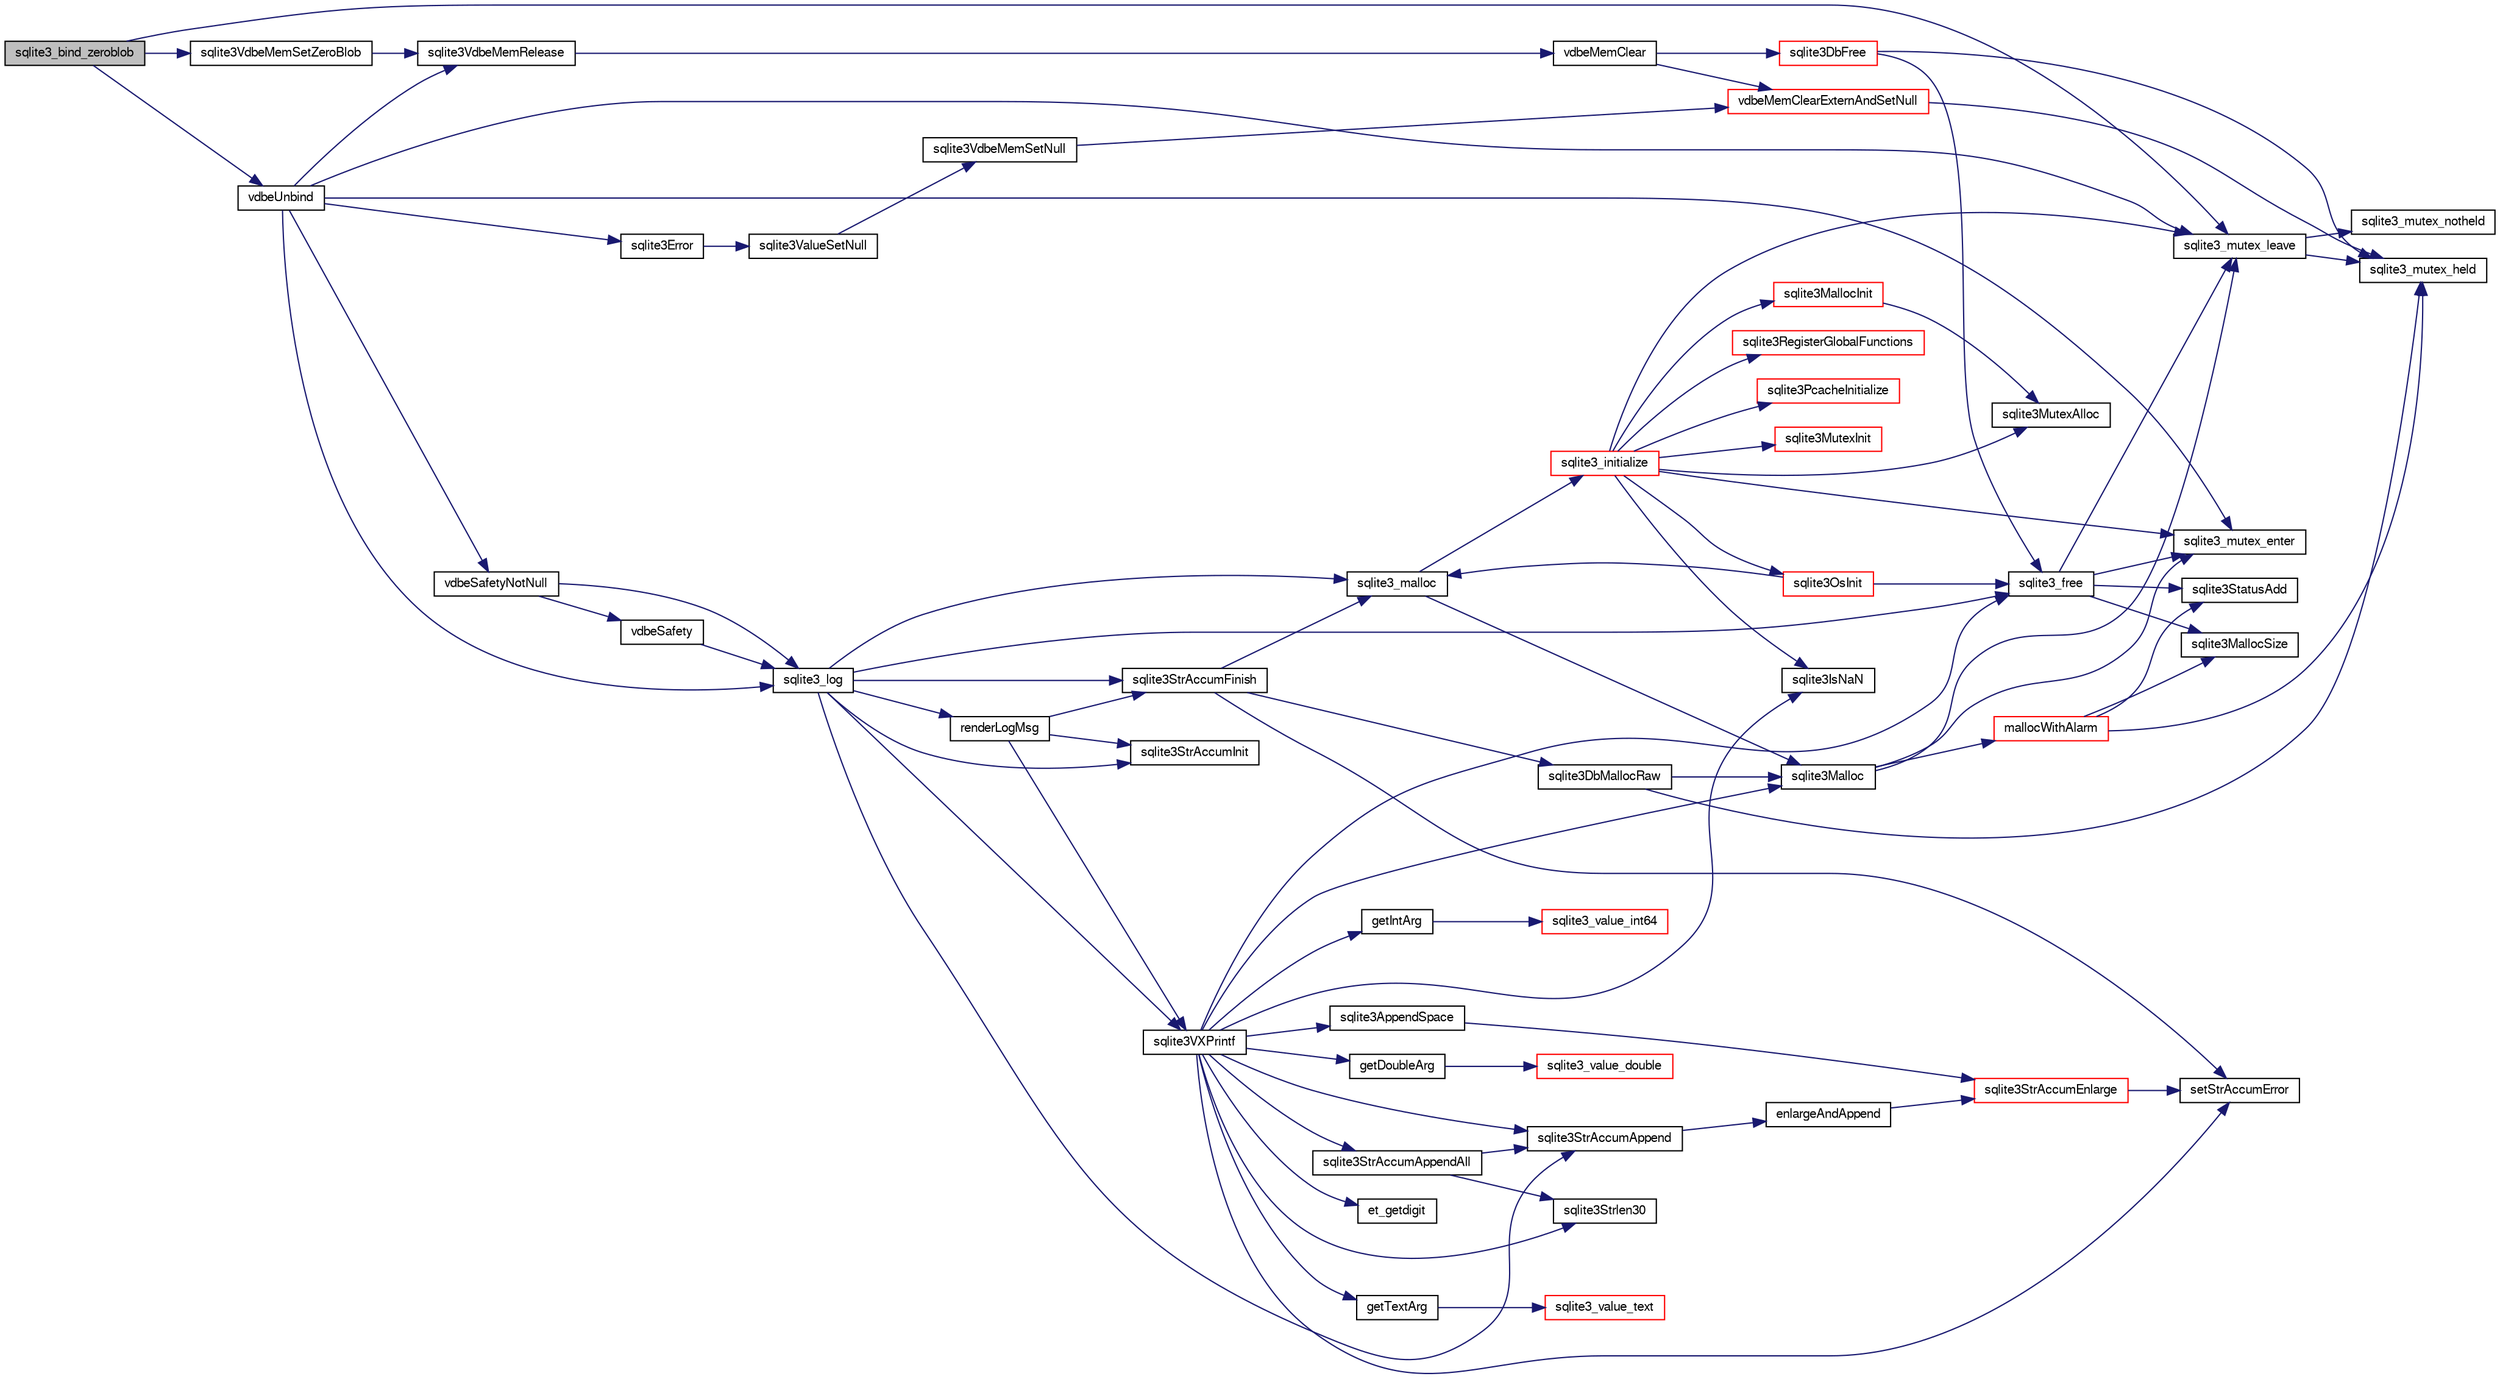 digraph "sqlite3_bind_zeroblob"
{
  edge [fontname="FreeSans",fontsize="10",labelfontname="FreeSans",labelfontsize="10"];
  node [fontname="FreeSans",fontsize="10",shape=record];
  rankdir="LR";
  Node8675 [label="sqlite3_bind_zeroblob",height=0.2,width=0.4,color="black", fillcolor="grey75", style="filled", fontcolor="black"];
  Node8675 -> Node8676 [color="midnightblue",fontsize="10",style="solid",fontname="FreeSans"];
  Node8676 [label="vdbeUnbind",height=0.2,width=0.4,color="black", fillcolor="white", style="filled",URL="$sqlite3_8c.html#ae3ca3d8a878660305a0efd0c73c9f064"];
  Node8676 -> Node8677 [color="midnightblue",fontsize="10",style="solid",fontname="FreeSans"];
  Node8677 [label="vdbeSafetyNotNull",height=0.2,width=0.4,color="black", fillcolor="white", style="filled",URL="$sqlite3_8c.html#a018448275e86f09d8af8033cec4cafdf"];
  Node8677 -> Node8678 [color="midnightblue",fontsize="10",style="solid",fontname="FreeSans"];
  Node8678 [label="sqlite3_log",height=0.2,width=0.4,color="black", fillcolor="white", style="filled",URL="$sqlite3_8c.html#a298c9699bf9c143662c6b1fec4b2dc3b"];
  Node8678 -> Node8679 [color="midnightblue",fontsize="10",style="solid",fontname="FreeSans"];
  Node8679 [label="renderLogMsg",height=0.2,width=0.4,color="black", fillcolor="white", style="filled",URL="$sqlite3_8c.html#a7a02b43ce0a27bb52085c7f446d115af"];
  Node8679 -> Node8680 [color="midnightblue",fontsize="10",style="solid",fontname="FreeSans"];
  Node8680 [label="sqlite3StrAccumInit",height=0.2,width=0.4,color="black", fillcolor="white", style="filled",URL="$sqlite3_8c.html#aabf95e113b9d54d519cd15a56215f560"];
  Node8679 -> Node8681 [color="midnightblue",fontsize="10",style="solid",fontname="FreeSans"];
  Node8681 [label="sqlite3VXPrintf",height=0.2,width=0.4,color="black", fillcolor="white", style="filled",URL="$sqlite3_8c.html#a63c25806c9bd4a2b76f9a0eb232c6bde"];
  Node8681 -> Node8682 [color="midnightblue",fontsize="10",style="solid",fontname="FreeSans"];
  Node8682 [label="sqlite3StrAccumAppend",height=0.2,width=0.4,color="black", fillcolor="white", style="filled",URL="$sqlite3_8c.html#a56664fa33def33c5a5245b623441d5e0"];
  Node8682 -> Node8683 [color="midnightblue",fontsize="10",style="solid",fontname="FreeSans"];
  Node8683 [label="enlargeAndAppend",height=0.2,width=0.4,color="black", fillcolor="white", style="filled",URL="$sqlite3_8c.html#a25b21e61dc0883d849890eaa8a18088a"];
  Node8683 -> Node8684 [color="midnightblue",fontsize="10",style="solid",fontname="FreeSans"];
  Node8684 [label="sqlite3StrAccumEnlarge",height=0.2,width=0.4,color="red", fillcolor="white", style="filled",URL="$sqlite3_8c.html#a38976500a97c69d65086eeccca82dd96"];
  Node8684 -> Node8685 [color="midnightblue",fontsize="10",style="solid",fontname="FreeSans"];
  Node8685 [label="setStrAccumError",height=0.2,width=0.4,color="black", fillcolor="white", style="filled",URL="$sqlite3_8c.html#a3dc479a1fc8ba1ab8edfe51f8a0b102c"];
  Node8681 -> Node8954 [color="midnightblue",fontsize="10",style="solid",fontname="FreeSans"];
  Node8954 [label="getIntArg",height=0.2,width=0.4,color="black", fillcolor="white", style="filled",URL="$sqlite3_8c.html#abff258963dbd9205fb299851a64c67be"];
  Node8954 -> Node8838 [color="midnightblue",fontsize="10",style="solid",fontname="FreeSans"];
  Node8838 [label="sqlite3_value_int64",height=0.2,width=0.4,color="red", fillcolor="white", style="filled",URL="$sqlite3_8c.html#ab38d8627f4750672e72712df0b709e0d"];
  Node8681 -> Node8700 [color="midnightblue",fontsize="10",style="solid",fontname="FreeSans"];
  Node8700 [label="sqlite3Malloc",height=0.2,width=0.4,color="black", fillcolor="white", style="filled",URL="$sqlite3_8c.html#a361a2eaa846b1885f123abe46f5d8b2b"];
  Node8700 -> Node8694 [color="midnightblue",fontsize="10",style="solid",fontname="FreeSans"];
  Node8694 [label="sqlite3_mutex_enter",height=0.2,width=0.4,color="black", fillcolor="white", style="filled",URL="$sqlite3_8c.html#a1c12cde690bd89f104de5cbad12a6bf5"];
  Node8700 -> Node8701 [color="midnightblue",fontsize="10",style="solid",fontname="FreeSans"];
  Node8701 [label="mallocWithAlarm",height=0.2,width=0.4,color="red", fillcolor="white", style="filled",URL="$sqlite3_8c.html#ab070d5cf8e48ec8a6a43cf025d48598b"];
  Node8701 -> Node8688 [color="midnightblue",fontsize="10",style="solid",fontname="FreeSans"];
  Node8688 [label="sqlite3_mutex_held",height=0.2,width=0.4,color="black", fillcolor="white", style="filled",URL="$sqlite3_8c.html#acf77da68932b6bc163c5e68547ecc3e7"];
  Node8701 -> Node8691 [color="midnightblue",fontsize="10",style="solid",fontname="FreeSans"];
  Node8691 [label="sqlite3MallocSize",height=0.2,width=0.4,color="black", fillcolor="white", style="filled",URL="$sqlite3_8c.html#acf5d2a5f35270bafb050bd2def576955"];
  Node8701 -> Node8695 [color="midnightblue",fontsize="10",style="solid",fontname="FreeSans"];
  Node8695 [label="sqlite3StatusAdd",height=0.2,width=0.4,color="black", fillcolor="white", style="filled",URL="$sqlite3_8c.html#afa029f93586aeab4cc85360905dae9cd"];
  Node8700 -> Node8696 [color="midnightblue",fontsize="10",style="solid",fontname="FreeSans"];
  Node8696 [label="sqlite3_mutex_leave",height=0.2,width=0.4,color="black", fillcolor="white", style="filled",URL="$sqlite3_8c.html#a5838d235601dbd3c1fa993555c6bcc93"];
  Node8696 -> Node8688 [color="midnightblue",fontsize="10",style="solid",fontname="FreeSans"];
  Node8696 -> Node8697 [color="midnightblue",fontsize="10",style="solid",fontname="FreeSans"];
  Node8697 [label="sqlite3_mutex_notheld",height=0.2,width=0.4,color="black", fillcolor="white", style="filled",URL="$sqlite3_8c.html#a83967c837c1c000d3b5adcfaa688f5dc"];
  Node8681 -> Node8685 [color="midnightblue",fontsize="10",style="solid",fontname="FreeSans"];
  Node8681 -> Node8955 [color="midnightblue",fontsize="10",style="solid",fontname="FreeSans"];
  Node8955 [label="getDoubleArg",height=0.2,width=0.4,color="black", fillcolor="white", style="filled",URL="$sqlite3_8c.html#a1cf25120072c85bd261983b24c12c3d9"];
  Node8955 -> Node8842 [color="midnightblue",fontsize="10",style="solid",fontname="FreeSans"];
  Node8842 [label="sqlite3_value_double",height=0.2,width=0.4,color="red", fillcolor="white", style="filled",URL="$sqlite3_8c.html#a3e50c1a2dd484a8b6911c9d163816b88"];
  Node8681 -> Node8847 [color="midnightblue",fontsize="10",style="solid",fontname="FreeSans"];
  Node8847 [label="sqlite3IsNaN",height=0.2,width=0.4,color="black", fillcolor="white", style="filled",URL="$sqlite3_8c.html#aed4d78203877c3486765ccbc7feebb50"];
  Node8681 -> Node8763 [color="midnightblue",fontsize="10",style="solid",fontname="FreeSans"];
  Node8763 [label="sqlite3Strlen30",height=0.2,width=0.4,color="black", fillcolor="white", style="filled",URL="$sqlite3_8c.html#a3dcd80ba41f1a308193dee74857b62a7"];
  Node8681 -> Node8956 [color="midnightblue",fontsize="10",style="solid",fontname="FreeSans"];
  Node8956 [label="et_getdigit",height=0.2,width=0.4,color="black", fillcolor="white", style="filled",URL="$sqlite3_8c.html#a40c5a308749ad07cc2397a53e081bff0"];
  Node8681 -> Node8957 [color="midnightblue",fontsize="10",style="solid",fontname="FreeSans"];
  Node8957 [label="getTextArg",height=0.2,width=0.4,color="black", fillcolor="white", style="filled",URL="$sqlite3_8c.html#afbb41850423ef20071cefaab0431e04d"];
  Node8957 -> Node8769 [color="midnightblue",fontsize="10",style="solid",fontname="FreeSans"];
  Node8769 [label="sqlite3_value_text",height=0.2,width=0.4,color="red", fillcolor="white", style="filled",URL="$sqlite3_8c.html#aef2ace3239e6dd59c74110faa70f8171"];
  Node8681 -> Node8958 [color="midnightblue",fontsize="10",style="solid",fontname="FreeSans"];
  Node8958 [label="sqlite3StrAccumAppendAll",height=0.2,width=0.4,color="black", fillcolor="white", style="filled",URL="$sqlite3_8c.html#acaf8f3e4f99a3c3a4a77e9c987547289"];
  Node8958 -> Node8682 [color="midnightblue",fontsize="10",style="solid",fontname="FreeSans"];
  Node8958 -> Node8763 [color="midnightblue",fontsize="10",style="solid",fontname="FreeSans"];
  Node8681 -> Node8959 [color="midnightblue",fontsize="10",style="solid",fontname="FreeSans"];
  Node8959 [label="sqlite3AppendSpace",height=0.2,width=0.4,color="black", fillcolor="white", style="filled",URL="$sqlite3_8c.html#aefd38a5afc0020d4a93855c3ee7c63a8"];
  Node8959 -> Node8684 [color="midnightblue",fontsize="10",style="solid",fontname="FreeSans"];
  Node8681 -> Node8693 [color="midnightblue",fontsize="10",style="solid",fontname="FreeSans"];
  Node8693 [label="sqlite3_free",height=0.2,width=0.4,color="black", fillcolor="white", style="filled",URL="$sqlite3_8c.html#a6552349e36a8a691af5487999ab09519"];
  Node8693 -> Node8694 [color="midnightblue",fontsize="10",style="solid",fontname="FreeSans"];
  Node8693 -> Node8695 [color="midnightblue",fontsize="10",style="solid",fontname="FreeSans"];
  Node8693 -> Node8691 [color="midnightblue",fontsize="10",style="solid",fontname="FreeSans"];
  Node8693 -> Node8696 [color="midnightblue",fontsize="10",style="solid",fontname="FreeSans"];
  Node8679 -> Node8790 [color="midnightblue",fontsize="10",style="solid",fontname="FreeSans"];
  Node8790 [label="sqlite3StrAccumFinish",height=0.2,width=0.4,color="black", fillcolor="white", style="filled",URL="$sqlite3_8c.html#adb7f26b10ac1b847db6f000ef4c2e2ba"];
  Node8790 -> Node8699 [color="midnightblue",fontsize="10",style="solid",fontname="FreeSans"];
  Node8699 [label="sqlite3DbMallocRaw",height=0.2,width=0.4,color="black", fillcolor="white", style="filled",URL="$sqlite3_8c.html#abbe8be0cf7175e11ddc3e2218fad924e"];
  Node8699 -> Node8688 [color="midnightblue",fontsize="10",style="solid",fontname="FreeSans"];
  Node8699 -> Node8700 [color="midnightblue",fontsize="10",style="solid",fontname="FreeSans"];
  Node8790 -> Node8765 [color="midnightblue",fontsize="10",style="solid",fontname="FreeSans"];
  Node8765 [label="sqlite3_malloc",height=0.2,width=0.4,color="black", fillcolor="white", style="filled",URL="$sqlite3_8c.html#ac79dba55fc32b6a840cf5a9769bce7cd"];
  Node8765 -> Node8706 [color="midnightblue",fontsize="10",style="solid",fontname="FreeSans"];
  Node8706 [label="sqlite3_initialize",height=0.2,width=0.4,color="red", fillcolor="white", style="filled",URL="$sqlite3_8c.html#ab0c0ee2d5d4cf8b28e9572296a8861df"];
  Node8706 -> Node8707 [color="midnightblue",fontsize="10",style="solid",fontname="FreeSans"];
  Node8707 [label="sqlite3MutexInit",height=0.2,width=0.4,color="red", fillcolor="white", style="filled",URL="$sqlite3_8c.html#a7906afcdd1cdb3d0007eb932398a1158"];
  Node8706 -> Node8725 [color="midnightblue",fontsize="10",style="solid",fontname="FreeSans"];
  Node8725 [label="sqlite3MutexAlloc",height=0.2,width=0.4,color="black", fillcolor="white", style="filled",URL="$sqlite3_8c.html#a0e3f432ee581f6876b590e7ad7e84e19"];
  Node8706 -> Node8694 [color="midnightblue",fontsize="10",style="solid",fontname="FreeSans"];
  Node8706 -> Node8726 [color="midnightblue",fontsize="10",style="solid",fontname="FreeSans"];
  Node8726 [label="sqlite3MallocInit",height=0.2,width=0.4,color="red", fillcolor="white", style="filled",URL="$sqlite3_8c.html#a9e06f9e7cad0d83ce80ab493c9533552"];
  Node8726 -> Node8725 [color="midnightblue",fontsize="10",style="solid",fontname="FreeSans"];
  Node8706 -> Node8696 [color="midnightblue",fontsize="10",style="solid",fontname="FreeSans"];
  Node8706 -> Node8766 [color="midnightblue",fontsize="10",style="solid",fontname="FreeSans"];
  Node8766 [label="sqlite3RegisterGlobalFunctions",height=0.2,width=0.4,color="red", fillcolor="white", style="filled",URL="$sqlite3_8c.html#a9f75bd111010f29e1b8d74344473c4ec"];
  Node8706 -> Node8947 [color="midnightblue",fontsize="10",style="solid",fontname="FreeSans"];
  Node8947 [label="sqlite3PcacheInitialize",height=0.2,width=0.4,color="red", fillcolor="white", style="filled",URL="$sqlite3_8c.html#a2902c61ddc88bea002c4d69fe4052b1f"];
  Node8706 -> Node8948 [color="midnightblue",fontsize="10",style="solid",fontname="FreeSans"];
  Node8948 [label="sqlite3OsInit",height=0.2,width=0.4,color="red", fillcolor="white", style="filled",URL="$sqlite3_8c.html#afeaa886fe1ca086a30fd278b1d069762"];
  Node8948 -> Node8765 [color="midnightblue",fontsize="10",style="solid",fontname="FreeSans"];
  Node8948 -> Node8693 [color="midnightblue",fontsize="10",style="solid",fontname="FreeSans"];
  Node8706 -> Node8847 [color="midnightblue",fontsize="10",style="solid",fontname="FreeSans"];
  Node8765 -> Node8700 [color="midnightblue",fontsize="10",style="solid",fontname="FreeSans"];
  Node8790 -> Node8685 [color="midnightblue",fontsize="10",style="solid",fontname="FreeSans"];
  Node8678 -> Node8680 [color="midnightblue",fontsize="10",style="solid",fontname="FreeSans"];
  Node8678 -> Node8681 [color="midnightblue",fontsize="10",style="solid",fontname="FreeSans"];
  Node8678 -> Node8790 [color="midnightblue",fontsize="10",style="solid",fontname="FreeSans"];
  Node8678 -> Node8765 [color="midnightblue",fontsize="10",style="solid",fontname="FreeSans"];
  Node8678 -> Node8693 [color="midnightblue",fontsize="10",style="solid",fontname="FreeSans"];
  Node8678 -> Node8682 [color="midnightblue",fontsize="10",style="solid",fontname="FreeSans"];
  Node8677 -> Node8960 [color="midnightblue",fontsize="10",style="solid",fontname="FreeSans"];
  Node8960 [label="vdbeSafety",height=0.2,width=0.4,color="black", fillcolor="white", style="filled",URL="$sqlite3_8c.html#ad376f1aa66b2801fa8fb2fb134f370fd"];
  Node8960 -> Node8678 [color="midnightblue",fontsize="10",style="solid",fontname="FreeSans"];
  Node8676 -> Node8694 [color="midnightblue",fontsize="10",style="solid",fontname="FreeSans"];
  Node8676 -> Node8894 [color="midnightblue",fontsize="10",style="solid",fontname="FreeSans"];
  Node8894 [label="sqlite3Error",height=0.2,width=0.4,color="black", fillcolor="white", style="filled",URL="$sqlite3_8c.html#a4ba5e8be78db50d5538dcaa45bcf74d3"];
  Node8894 -> Node8895 [color="midnightblue",fontsize="10",style="solid",fontname="FreeSans"];
  Node8895 [label="sqlite3ValueSetNull",height=0.2,width=0.4,color="black", fillcolor="white", style="filled",URL="$sqlite3_8c.html#ad9bc4507a7806b37946116afbe183b95"];
  Node8895 -> Node8775 [color="midnightblue",fontsize="10",style="solid",fontname="FreeSans"];
  Node8775 [label="sqlite3VdbeMemSetNull",height=0.2,width=0.4,color="black", fillcolor="white", style="filled",URL="$sqlite3_8c.html#ae01092c23aebaf8a3ebdf3954609b410"];
  Node8775 -> Node8776 [color="midnightblue",fontsize="10",style="solid",fontname="FreeSans"];
  Node8776 [label="vdbeMemClearExternAndSetNull",height=0.2,width=0.4,color="red", fillcolor="white", style="filled",URL="$sqlite3_8c.html#a29c41a360fb0e86b817777daf061230c"];
  Node8776 -> Node8688 [color="midnightblue",fontsize="10",style="solid",fontname="FreeSans"];
  Node8676 -> Node8696 [color="midnightblue",fontsize="10",style="solid",fontname="FreeSans"];
  Node8676 -> Node8678 [color="midnightblue",fontsize="10",style="solid",fontname="FreeSans"];
  Node8676 -> Node8782 [color="midnightblue",fontsize="10",style="solid",fontname="FreeSans"];
  Node8782 [label="sqlite3VdbeMemRelease",height=0.2,width=0.4,color="black", fillcolor="white", style="filled",URL="$sqlite3_8c.html#a90606361dbeba88159fd6ff03fcc10cc"];
  Node8782 -> Node8783 [color="midnightblue",fontsize="10",style="solid",fontname="FreeSans"];
  Node8783 [label="vdbeMemClear",height=0.2,width=0.4,color="black", fillcolor="white", style="filled",URL="$sqlite3_8c.html#a489eef6e55ad0dadf67578726b935d12"];
  Node8783 -> Node8776 [color="midnightblue",fontsize="10",style="solid",fontname="FreeSans"];
  Node8783 -> Node8687 [color="midnightblue",fontsize="10",style="solid",fontname="FreeSans"];
  Node8687 [label="sqlite3DbFree",height=0.2,width=0.4,color="red", fillcolor="white", style="filled",URL="$sqlite3_8c.html#ac70ab821a6607b4a1b909582dc37a069"];
  Node8687 -> Node8688 [color="midnightblue",fontsize="10",style="solid",fontname="FreeSans"];
  Node8687 -> Node8693 [color="midnightblue",fontsize="10",style="solid",fontname="FreeSans"];
  Node8675 -> Node8883 [color="midnightblue",fontsize="10",style="solid",fontname="FreeSans"];
  Node8883 [label="sqlite3VdbeMemSetZeroBlob",height=0.2,width=0.4,color="black", fillcolor="white", style="filled",URL="$sqlite3_8c.html#af6488ff3887bcfd6f15a01b0d69ccb3c"];
  Node8883 -> Node8782 [color="midnightblue",fontsize="10",style="solid",fontname="FreeSans"];
  Node8675 -> Node8696 [color="midnightblue",fontsize="10",style="solid",fontname="FreeSans"];
}
